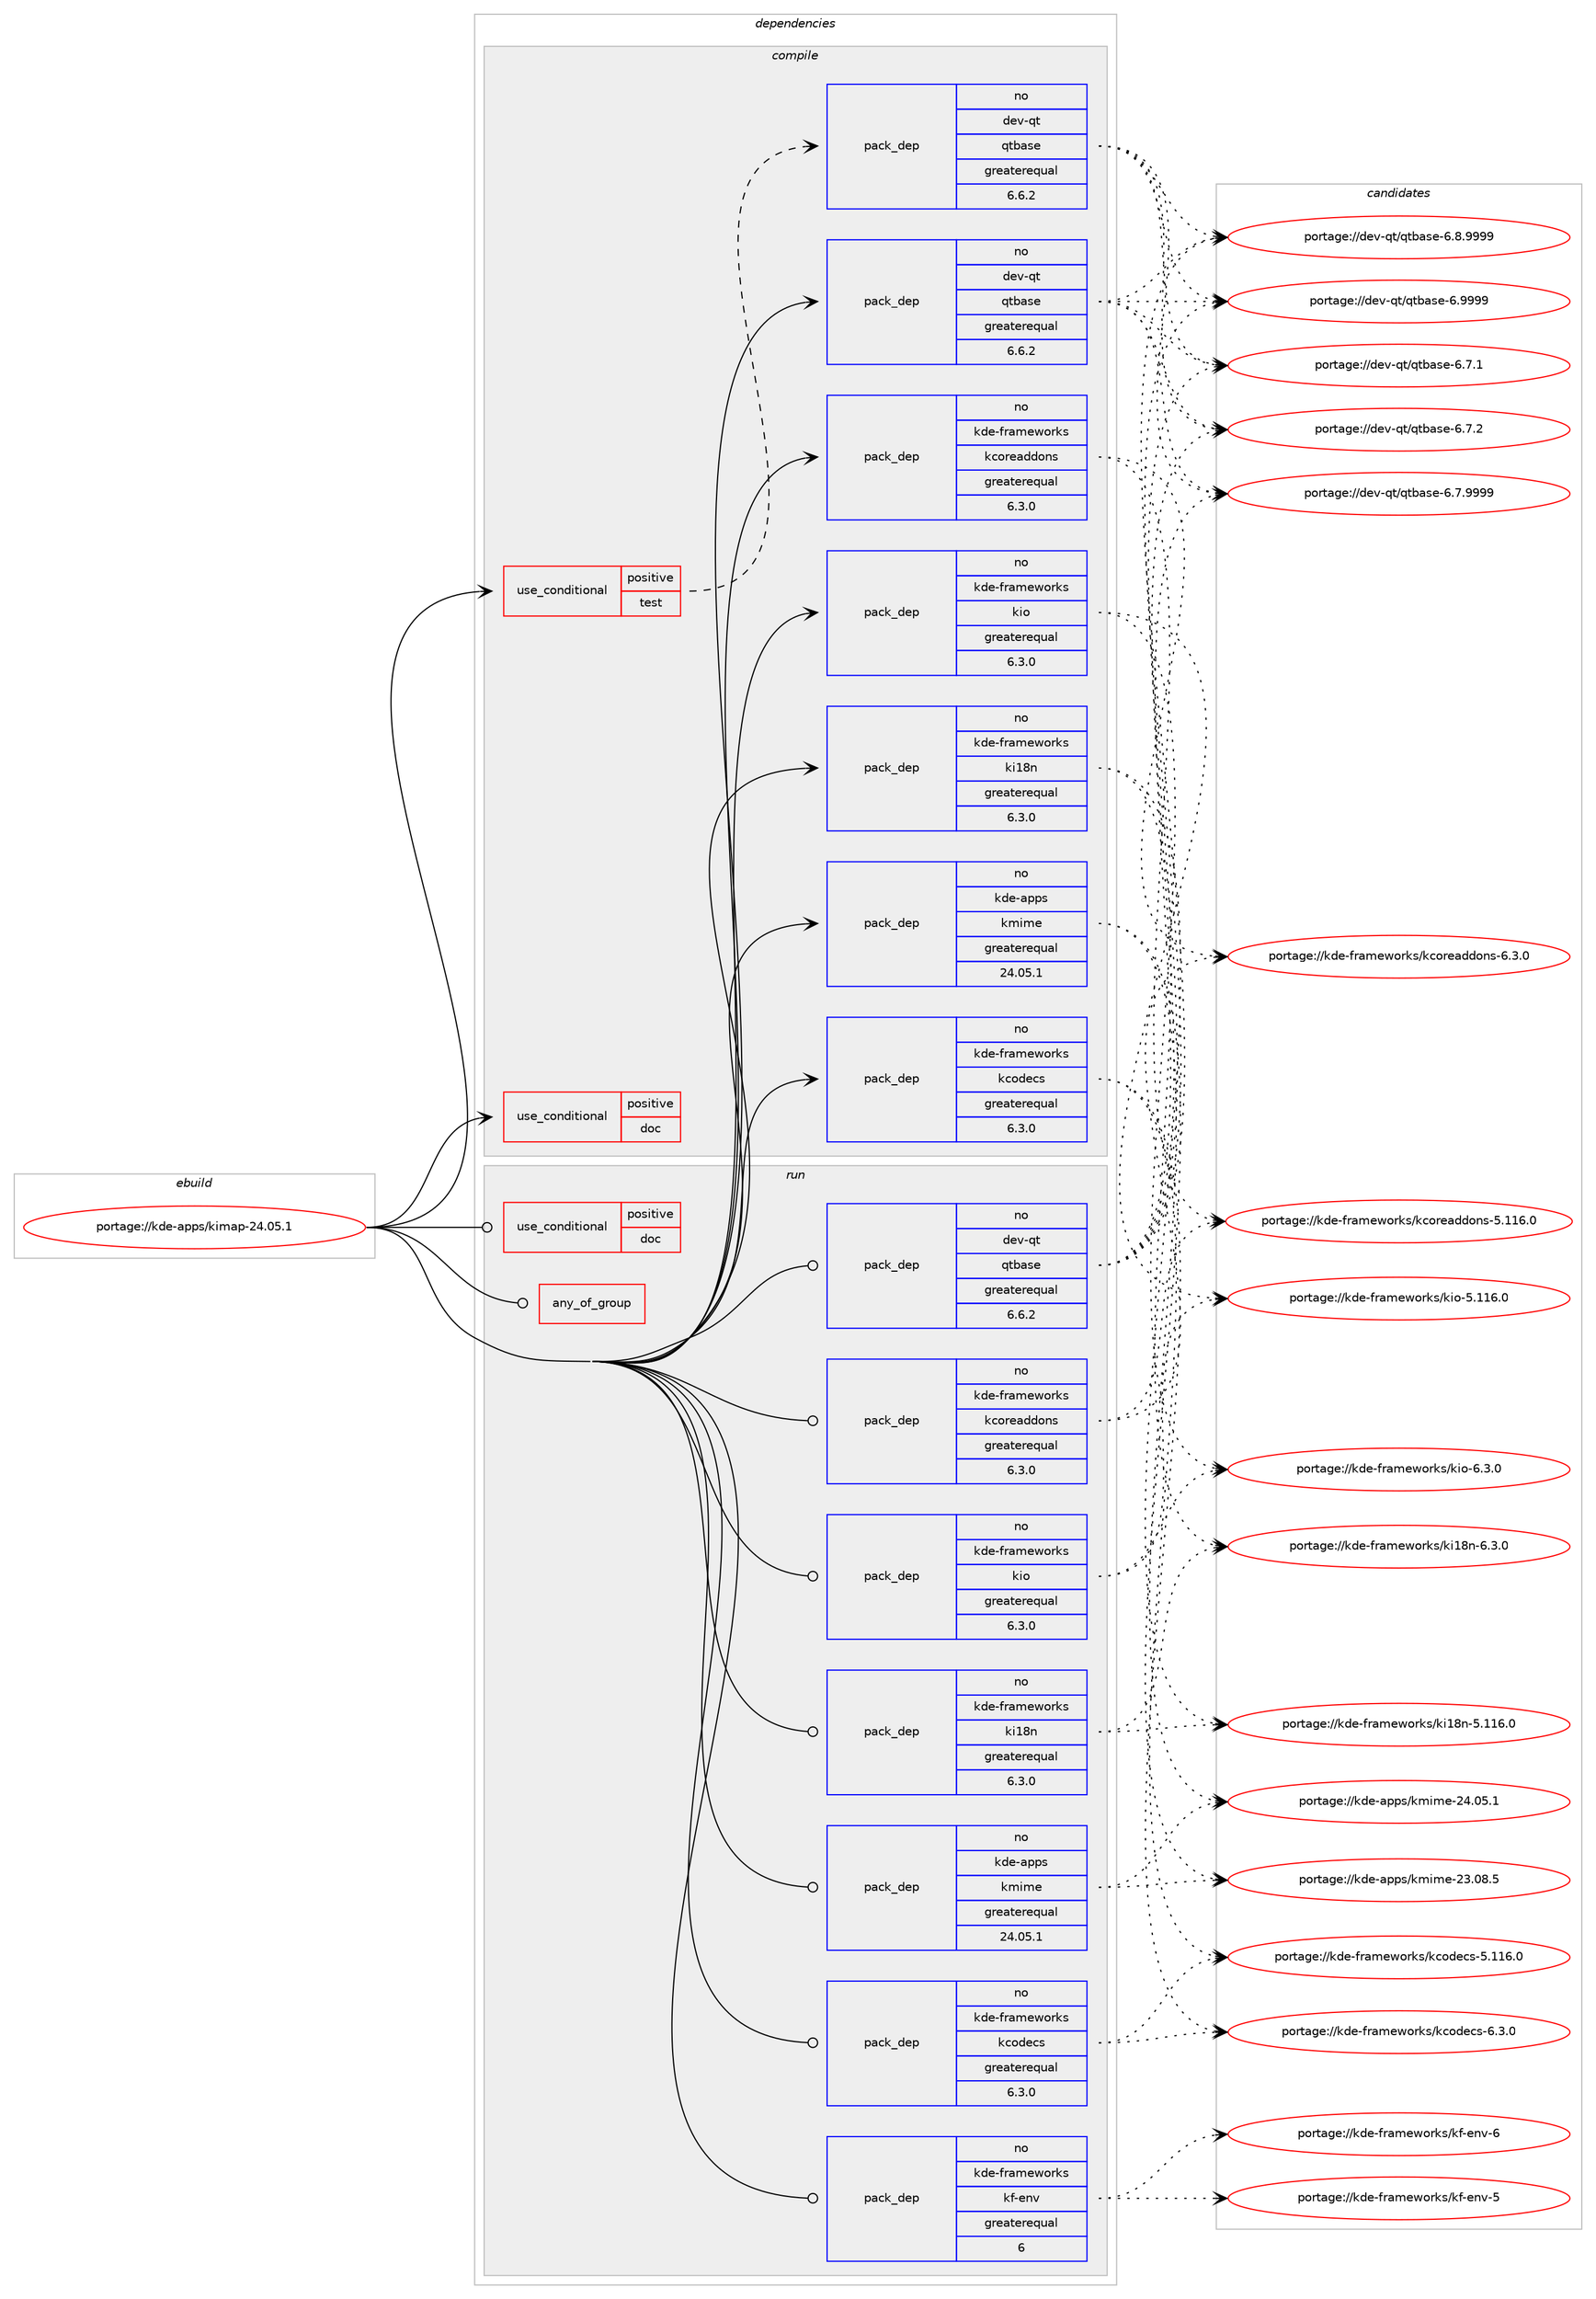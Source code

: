 digraph prolog {

# *************
# Graph options
# *************

newrank=true;
concentrate=true;
compound=true;
graph [rankdir=LR,fontname=Helvetica,fontsize=10,ranksep=1.5];#, ranksep=2.5, nodesep=0.2];
edge  [arrowhead=vee];
node  [fontname=Helvetica,fontsize=10];

# **********
# The ebuild
# **********

subgraph cluster_leftcol {
color=gray;
rank=same;
label=<<i>ebuild</i>>;
id [label="portage://kde-apps/kimap-24.05.1", color=red, width=4, href="../kde-apps/kimap-24.05.1.svg"];
}

# ****************
# The dependencies
# ****************

subgraph cluster_midcol {
color=gray;
label=<<i>dependencies</i>>;
subgraph cluster_compile {
fillcolor="#eeeeee";
style=filled;
label=<<i>compile</i>>;
subgraph cond65720 {
dependency128997 [label=<<TABLE BORDER="0" CELLBORDER="1" CELLSPACING="0" CELLPADDING="4"><TR><TD ROWSPAN="3" CELLPADDING="10">use_conditional</TD></TR><TR><TD>positive</TD></TR><TR><TD>doc</TD></TR></TABLE>>, shape=none, color=red];
# *** BEGIN UNKNOWN DEPENDENCY TYPE (TODO) ***
# dependency128997 -> package_dependency(portage://kde-apps/kimap-24.05.1,install,no,dev-qt,qt-docs,none,[,,],[slot(6)],[])
# *** END UNKNOWN DEPENDENCY TYPE (TODO) ***

}
id:e -> dependency128997:w [weight=20,style="solid",arrowhead="vee"];
subgraph cond65721 {
dependency128998 [label=<<TABLE BORDER="0" CELLBORDER="1" CELLSPACING="0" CELLPADDING="4"><TR><TD ROWSPAN="3" CELLPADDING="10">use_conditional</TD></TR><TR><TD>positive</TD></TR><TR><TD>test</TD></TR></TABLE>>, shape=none, color=red];
subgraph pack61492 {
dependency128999 [label=<<TABLE BORDER="0" CELLBORDER="1" CELLSPACING="0" CELLPADDING="4" WIDTH="220"><TR><TD ROWSPAN="6" CELLPADDING="30">pack_dep</TD></TR><TR><TD WIDTH="110">no</TD></TR><TR><TD>dev-qt</TD></TR><TR><TD>qtbase</TD></TR><TR><TD>greaterequal</TD></TR><TR><TD>6.6.2</TD></TR></TABLE>>, shape=none, color=blue];
}
dependency128998:e -> dependency128999:w [weight=20,style="dashed",arrowhead="vee"];
}
id:e -> dependency128998:w [weight=20,style="solid",arrowhead="vee"];
# *** BEGIN UNKNOWN DEPENDENCY TYPE (TODO) ***
# id -> package_dependency(portage://kde-apps/kimap-24.05.1,install,no,dev-libs,cyrus-sasl,none,[,,],[],[])
# *** END UNKNOWN DEPENDENCY TYPE (TODO) ***

subgraph pack61493 {
dependency129000 [label=<<TABLE BORDER="0" CELLBORDER="1" CELLSPACING="0" CELLPADDING="4" WIDTH="220"><TR><TD ROWSPAN="6" CELLPADDING="30">pack_dep</TD></TR><TR><TD WIDTH="110">no</TD></TR><TR><TD>dev-qt</TD></TR><TR><TD>qtbase</TD></TR><TR><TD>greaterequal</TD></TR><TR><TD>6.6.2</TD></TR></TABLE>>, shape=none, color=blue];
}
id:e -> dependency129000:w [weight=20,style="solid",arrowhead="vee"];
# *** BEGIN UNKNOWN DEPENDENCY TYPE (TODO) ***
# id -> package_dependency(portage://kde-apps/kimap-24.05.1,install,no,dev-qt,qtbase,none,[,,],[slot(6)],[])
# *** END UNKNOWN DEPENDENCY TYPE (TODO) ***

subgraph pack61494 {
dependency129001 [label=<<TABLE BORDER="0" CELLBORDER="1" CELLSPACING="0" CELLPADDING="4" WIDTH="220"><TR><TD ROWSPAN="6" CELLPADDING="30">pack_dep</TD></TR><TR><TD WIDTH="110">no</TD></TR><TR><TD>kde-apps</TD></TR><TR><TD>kmime</TD></TR><TR><TD>greaterequal</TD></TR><TR><TD>24.05.1</TD></TR></TABLE>>, shape=none, color=blue];
}
id:e -> dependency129001:w [weight=20,style="solid",arrowhead="vee"];
subgraph pack61495 {
dependency129002 [label=<<TABLE BORDER="0" CELLBORDER="1" CELLSPACING="0" CELLPADDING="4" WIDTH="220"><TR><TD ROWSPAN="6" CELLPADDING="30">pack_dep</TD></TR><TR><TD WIDTH="110">no</TD></TR><TR><TD>kde-frameworks</TD></TR><TR><TD>kcodecs</TD></TR><TR><TD>greaterequal</TD></TR><TR><TD>6.3.0</TD></TR></TABLE>>, shape=none, color=blue];
}
id:e -> dependency129002:w [weight=20,style="solid",arrowhead="vee"];
subgraph pack61496 {
dependency129003 [label=<<TABLE BORDER="0" CELLBORDER="1" CELLSPACING="0" CELLPADDING="4" WIDTH="220"><TR><TD ROWSPAN="6" CELLPADDING="30">pack_dep</TD></TR><TR><TD WIDTH="110">no</TD></TR><TR><TD>kde-frameworks</TD></TR><TR><TD>kcoreaddons</TD></TR><TR><TD>greaterequal</TD></TR><TR><TD>6.3.0</TD></TR></TABLE>>, shape=none, color=blue];
}
id:e -> dependency129003:w [weight=20,style="solid",arrowhead="vee"];
subgraph pack61497 {
dependency129004 [label=<<TABLE BORDER="0" CELLBORDER="1" CELLSPACING="0" CELLPADDING="4" WIDTH="220"><TR><TD ROWSPAN="6" CELLPADDING="30">pack_dep</TD></TR><TR><TD WIDTH="110">no</TD></TR><TR><TD>kde-frameworks</TD></TR><TR><TD>ki18n</TD></TR><TR><TD>greaterequal</TD></TR><TR><TD>6.3.0</TD></TR></TABLE>>, shape=none, color=blue];
}
id:e -> dependency129004:w [weight=20,style="solid",arrowhead="vee"];
subgraph pack61498 {
dependency129005 [label=<<TABLE BORDER="0" CELLBORDER="1" CELLSPACING="0" CELLPADDING="4" WIDTH="220"><TR><TD ROWSPAN="6" CELLPADDING="30">pack_dep</TD></TR><TR><TD WIDTH="110">no</TD></TR><TR><TD>kde-frameworks</TD></TR><TR><TD>kio</TD></TR><TR><TD>greaterequal</TD></TR><TR><TD>6.3.0</TD></TR></TABLE>>, shape=none, color=blue];
}
id:e -> dependency129005:w [weight=20,style="solid",arrowhead="vee"];
}
subgraph cluster_compileandrun {
fillcolor="#eeeeee";
style=filled;
label=<<i>compile and run</i>>;
}
subgraph cluster_run {
fillcolor="#eeeeee";
style=filled;
label=<<i>run</i>>;
subgraph any1633 {
dependency129006 [label=<<TABLE BORDER="0" CELLBORDER="1" CELLSPACING="0" CELLPADDING="4"><TR><TD CELLPADDING="10">any_of_group</TD></TR></TABLE>>, shape=none, color=red];# *** BEGIN UNKNOWN DEPENDENCY TYPE (TODO) ***
# dependency129006 -> package_dependency(portage://kde-apps/kimap-24.05.1,run,no,kde-frameworks,breeze-icons,none,[,,],any_different_slot,[])
# *** END UNKNOWN DEPENDENCY TYPE (TODO) ***

# *** BEGIN UNKNOWN DEPENDENCY TYPE (TODO) ***
# dependency129006 -> package_dependency(portage://kde-apps/kimap-24.05.1,run,no,kde-frameworks,oxygen-icons,none,[,,],any_different_slot,[])
# *** END UNKNOWN DEPENDENCY TYPE (TODO) ***

}
id:e -> dependency129006:w [weight=20,style="solid",arrowhead="odot"];
subgraph cond65722 {
dependency129007 [label=<<TABLE BORDER="0" CELLBORDER="1" CELLSPACING="0" CELLPADDING="4"><TR><TD ROWSPAN="3" CELLPADDING="10">use_conditional</TD></TR><TR><TD>positive</TD></TR><TR><TD>doc</TD></TR></TABLE>>, shape=none, color=red];
# *** BEGIN UNKNOWN DEPENDENCY TYPE (TODO) ***
# dependency129007 -> package_dependency(portage://kde-apps/kimap-24.05.1,run,no,dev-qt,qt-docs,none,[,,],[slot(6)],[])
# *** END UNKNOWN DEPENDENCY TYPE (TODO) ***

}
id:e -> dependency129007:w [weight=20,style="solid",arrowhead="odot"];
# *** BEGIN UNKNOWN DEPENDENCY TYPE (TODO) ***
# id -> package_dependency(portage://kde-apps/kimap-24.05.1,run,no,dev-libs,cyrus-sasl,none,[,,],[],[])
# *** END UNKNOWN DEPENDENCY TYPE (TODO) ***

subgraph pack61499 {
dependency129008 [label=<<TABLE BORDER="0" CELLBORDER="1" CELLSPACING="0" CELLPADDING="4" WIDTH="220"><TR><TD ROWSPAN="6" CELLPADDING="30">pack_dep</TD></TR><TR><TD WIDTH="110">no</TD></TR><TR><TD>dev-qt</TD></TR><TR><TD>qtbase</TD></TR><TR><TD>greaterequal</TD></TR><TR><TD>6.6.2</TD></TR></TABLE>>, shape=none, color=blue];
}
id:e -> dependency129008:w [weight=20,style="solid",arrowhead="odot"];
# *** BEGIN UNKNOWN DEPENDENCY TYPE (TODO) ***
# id -> package_dependency(portage://kde-apps/kimap-24.05.1,run,no,dev-qt,qtbase,none,[,,],[slot(6)],[])
# *** END UNKNOWN DEPENDENCY TYPE (TODO) ***

subgraph pack61500 {
dependency129009 [label=<<TABLE BORDER="0" CELLBORDER="1" CELLSPACING="0" CELLPADDING="4" WIDTH="220"><TR><TD ROWSPAN="6" CELLPADDING="30">pack_dep</TD></TR><TR><TD WIDTH="110">no</TD></TR><TR><TD>kde-apps</TD></TR><TR><TD>kmime</TD></TR><TR><TD>greaterequal</TD></TR><TR><TD>24.05.1</TD></TR></TABLE>>, shape=none, color=blue];
}
id:e -> dependency129009:w [weight=20,style="solid",arrowhead="odot"];
subgraph pack61501 {
dependency129010 [label=<<TABLE BORDER="0" CELLBORDER="1" CELLSPACING="0" CELLPADDING="4" WIDTH="220"><TR><TD ROWSPAN="6" CELLPADDING="30">pack_dep</TD></TR><TR><TD WIDTH="110">no</TD></TR><TR><TD>kde-frameworks</TD></TR><TR><TD>kcodecs</TD></TR><TR><TD>greaterequal</TD></TR><TR><TD>6.3.0</TD></TR></TABLE>>, shape=none, color=blue];
}
id:e -> dependency129010:w [weight=20,style="solid",arrowhead="odot"];
subgraph pack61502 {
dependency129011 [label=<<TABLE BORDER="0" CELLBORDER="1" CELLSPACING="0" CELLPADDING="4" WIDTH="220"><TR><TD ROWSPAN="6" CELLPADDING="30">pack_dep</TD></TR><TR><TD WIDTH="110">no</TD></TR><TR><TD>kde-frameworks</TD></TR><TR><TD>kcoreaddons</TD></TR><TR><TD>greaterequal</TD></TR><TR><TD>6.3.0</TD></TR></TABLE>>, shape=none, color=blue];
}
id:e -> dependency129011:w [weight=20,style="solid",arrowhead="odot"];
subgraph pack61503 {
dependency129012 [label=<<TABLE BORDER="0" CELLBORDER="1" CELLSPACING="0" CELLPADDING="4" WIDTH="220"><TR><TD ROWSPAN="6" CELLPADDING="30">pack_dep</TD></TR><TR><TD WIDTH="110">no</TD></TR><TR><TD>kde-frameworks</TD></TR><TR><TD>kf-env</TD></TR><TR><TD>greaterequal</TD></TR><TR><TD>6</TD></TR></TABLE>>, shape=none, color=blue];
}
id:e -> dependency129012:w [weight=20,style="solid",arrowhead="odot"];
subgraph pack61504 {
dependency129013 [label=<<TABLE BORDER="0" CELLBORDER="1" CELLSPACING="0" CELLPADDING="4" WIDTH="220"><TR><TD ROWSPAN="6" CELLPADDING="30">pack_dep</TD></TR><TR><TD WIDTH="110">no</TD></TR><TR><TD>kde-frameworks</TD></TR><TR><TD>ki18n</TD></TR><TR><TD>greaterequal</TD></TR><TR><TD>6.3.0</TD></TR></TABLE>>, shape=none, color=blue];
}
id:e -> dependency129013:w [weight=20,style="solid",arrowhead="odot"];
subgraph pack61505 {
dependency129014 [label=<<TABLE BORDER="0" CELLBORDER="1" CELLSPACING="0" CELLPADDING="4" WIDTH="220"><TR><TD ROWSPAN="6" CELLPADDING="30">pack_dep</TD></TR><TR><TD WIDTH="110">no</TD></TR><TR><TD>kde-frameworks</TD></TR><TR><TD>kio</TD></TR><TR><TD>greaterequal</TD></TR><TR><TD>6.3.0</TD></TR></TABLE>>, shape=none, color=blue];
}
id:e -> dependency129014:w [weight=20,style="solid",arrowhead="odot"];
# *** BEGIN UNKNOWN DEPENDENCY TYPE (TODO) ***
# id -> package_dependency(portage://kde-apps/kimap-24.05.1,run,weak,kde-apps,kimap,none,[,,],[slot(5)],[])
# *** END UNKNOWN DEPENDENCY TYPE (TODO) ***

}
}

# **************
# The candidates
# **************

subgraph cluster_choices {
rank=same;
color=gray;
label=<<i>candidates</i>>;

subgraph choice61492 {
color=black;
nodesep=1;
choice10010111845113116471131169897115101455446554649 [label="portage://dev-qt/qtbase-6.7.1", color=red, width=4,href="../dev-qt/qtbase-6.7.1.svg"];
choice10010111845113116471131169897115101455446554650 [label="portage://dev-qt/qtbase-6.7.2", color=red, width=4,href="../dev-qt/qtbase-6.7.2.svg"];
choice10010111845113116471131169897115101455446554657575757 [label="portage://dev-qt/qtbase-6.7.9999", color=red, width=4,href="../dev-qt/qtbase-6.7.9999.svg"];
choice10010111845113116471131169897115101455446564657575757 [label="portage://dev-qt/qtbase-6.8.9999", color=red, width=4,href="../dev-qt/qtbase-6.8.9999.svg"];
choice1001011184511311647113116989711510145544657575757 [label="portage://dev-qt/qtbase-6.9999", color=red, width=4,href="../dev-qt/qtbase-6.9999.svg"];
dependency128999:e -> choice10010111845113116471131169897115101455446554649:w [style=dotted,weight="100"];
dependency128999:e -> choice10010111845113116471131169897115101455446554650:w [style=dotted,weight="100"];
dependency128999:e -> choice10010111845113116471131169897115101455446554657575757:w [style=dotted,weight="100"];
dependency128999:e -> choice10010111845113116471131169897115101455446564657575757:w [style=dotted,weight="100"];
dependency128999:e -> choice1001011184511311647113116989711510145544657575757:w [style=dotted,weight="100"];
}
subgraph choice61493 {
color=black;
nodesep=1;
choice10010111845113116471131169897115101455446554649 [label="portage://dev-qt/qtbase-6.7.1", color=red, width=4,href="../dev-qt/qtbase-6.7.1.svg"];
choice10010111845113116471131169897115101455446554650 [label="portage://dev-qt/qtbase-6.7.2", color=red, width=4,href="../dev-qt/qtbase-6.7.2.svg"];
choice10010111845113116471131169897115101455446554657575757 [label="portage://dev-qt/qtbase-6.7.9999", color=red, width=4,href="../dev-qt/qtbase-6.7.9999.svg"];
choice10010111845113116471131169897115101455446564657575757 [label="portage://dev-qt/qtbase-6.8.9999", color=red, width=4,href="../dev-qt/qtbase-6.8.9999.svg"];
choice1001011184511311647113116989711510145544657575757 [label="portage://dev-qt/qtbase-6.9999", color=red, width=4,href="../dev-qt/qtbase-6.9999.svg"];
dependency129000:e -> choice10010111845113116471131169897115101455446554649:w [style=dotted,weight="100"];
dependency129000:e -> choice10010111845113116471131169897115101455446554650:w [style=dotted,weight="100"];
dependency129000:e -> choice10010111845113116471131169897115101455446554657575757:w [style=dotted,weight="100"];
dependency129000:e -> choice10010111845113116471131169897115101455446564657575757:w [style=dotted,weight="100"];
dependency129000:e -> choice1001011184511311647113116989711510145544657575757:w [style=dotted,weight="100"];
}
subgraph choice61494 {
color=black;
nodesep=1;
choice1071001014597112112115471071091051091014550514648564653 [label="portage://kde-apps/kmime-23.08.5", color=red, width=4,href="../kde-apps/kmime-23.08.5.svg"];
choice1071001014597112112115471071091051091014550524648534649 [label="portage://kde-apps/kmime-24.05.1", color=red, width=4,href="../kde-apps/kmime-24.05.1.svg"];
dependency129001:e -> choice1071001014597112112115471071091051091014550514648564653:w [style=dotted,weight="100"];
dependency129001:e -> choice1071001014597112112115471071091051091014550524648534649:w [style=dotted,weight="100"];
}
subgraph choice61495 {
color=black;
nodesep=1;
choice10710010145102114971091011191111141071154710799111100101991154553464949544648 [label="portage://kde-frameworks/kcodecs-5.116.0", color=red, width=4,href="../kde-frameworks/kcodecs-5.116.0.svg"];
choice1071001014510211497109101119111114107115471079911110010199115455446514648 [label="portage://kde-frameworks/kcodecs-6.3.0", color=red, width=4,href="../kde-frameworks/kcodecs-6.3.0.svg"];
dependency129002:e -> choice10710010145102114971091011191111141071154710799111100101991154553464949544648:w [style=dotted,weight="100"];
dependency129002:e -> choice1071001014510211497109101119111114107115471079911110010199115455446514648:w [style=dotted,weight="100"];
}
subgraph choice61496 {
color=black;
nodesep=1;
choice10710010145102114971091011191111141071154710799111114101971001001111101154553464949544648 [label="portage://kde-frameworks/kcoreaddons-5.116.0", color=red, width=4,href="../kde-frameworks/kcoreaddons-5.116.0.svg"];
choice1071001014510211497109101119111114107115471079911111410197100100111110115455446514648 [label="portage://kde-frameworks/kcoreaddons-6.3.0", color=red, width=4,href="../kde-frameworks/kcoreaddons-6.3.0.svg"];
dependency129003:e -> choice10710010145102114971091011191111141071154710799111114101971001001111101154553464949544648:w [style=dotted,weight="100"];
dependency129003:e -> choice1071001014510211497109101119111114107115471079911111410197100100111110115455446514648:w [style=dotted,weight="100"];
}
subgraph choice61497 {
color=black;
nodesep=1;
choice10710010145102114971091011191111141071154710710549561104553464949544648 [label="portage://kde-frameworks/ki18n-5.116.0", color=red, width=4,href="../kde-frameworks/ki18n-5.116.0.svg"];
choice1071001014510211497109101119111114107115471071054956110455446514648 [label="portage://kde-frameworks/ki18n-6.3.0", color=red, width=4,href="../kde-frameworks/ki18n-6.3.0.svg"];
dependency129004:e -> choice10710010145102114971091011191111141071154710710549561104553464949544648:w [style=dotted,weight="100"];
dependency129004:e -> choice1071001014510211497109101119111114107115471071054956110455446514648:w [style=dotted,weight="100"];
}
subgraph choice61498 {
color=black;
nodesep=1;
choice1071001014510211497109101119111114107115471071051114553464949544648 [label="portage://kde-frameworks/kio-5.116.0", color=red, width=4,href="../kde-frameworks/kio-5.116.0.svg"];
choice107100101451021149710910111911111410711547107105111455446514648 [label="portage://kde-frameworks/kio-6.3.0", color=red, width=4,href="../kde-frameworks/kio-6.3.0.svg"];
dependency129005:e -> choice1071001014510211497109101119111114107115471071051114553464949544648:w [style=dotted,weight="100"];
dependency129005:e -> choice107100101451021149710910111911111410711547107105111455446514648:w [style=dotted,weight="100"];
}
subgraph choice61499 {
color=black;
nodesep=1;
choice10010111845113116471131169897115101455446554649 [label="portage://dev-qt/qtbase-6.7.1", color=red, width=4,href="../dev-qt/qtbase-6.7.1.svg"];
choice10010111845113116471131169897115101455446554650 [label="portage://dev-qt/qtbase-6.7.2", color=red, width=4,href="../dev-qt/qtbase-6.7.2.svg"];
choice10010111845113116471131169897115101455446554657575757 [label="portage://dev-qt/qtbase-6.7.9999", color=red, width=4,href="../dev-qt/qtbase-6.7.9999.svg"];
choice10010111845113116471131169897115101455446564657575757 [label="portage://dev-qt/qtbase-6.8.9999", color=red, width=4,href="../dev-qt/qtbase-6.8.9999.svg"];
choice1001011184511311647113116989711510145544657575757 [label="portage://dev-qt/qtbase-6.9999", color=red, width=4,href="../dev-qt/qtbase-6.9999.svg"];
dependency129008:e -> choice10010111845113116471131169897115101455446554649:w [style=dotted,weight="100"];
dependency129008:e -> choice10010111845113116471131169897115101455446554650:w [style=dotted,weight="100"];
dependency129008:e -> choice10010111845113116471131169897115101455446554657575757:w [style=dotted,weight="100"];
dependency129008:e -> choice10010111845113116471131169897115101455446564657575757:w [style=dotted,weight="100"];
dependency129008:e -> choice1001011184511311647113116989711510145544657575757:w [style=dotted,weight="100"];
}
subgraph choice61500 {
color=black;
nodesep=1;
choice1071001014597112112115471071091051091014550514648564653 [label="portage://kde-apps/kmime-23.08.5", color=red, width=4,href="../kde-apps/kmime-23.08.5.svg"];
choice1071001014597112112115471071091051091014550524648534649 [label="portage://kde-apps/kmime-24.05.1", color=red, width=4,href="../kde-apps/kmime-24.05.1.svg"];
dependency129009:e -> choice1071001014597112112115471071091051091014550514648564653:w [style=dotted,weight="100"];
dependency129009:e -> choice1071001014597112112115471071091051091014550524648534649:w [style=dotted,weight="100"];
}
subgraph choice61501 {
color=black;
nodesep=1;
choice10710010145102114971091011191111141071154710799111100101991154553464949544648 [label="portage://kde-frameworks/kcodecs-5.116.0", color=red, width=4,href="../kde-frameworks/kcodecs-5.116.0.svg"];
choice1071001014510211497109101119111114107115471079911110010199115455446514648 [label="portage://kde-frameworks/kcodecs-6.3.0", color=red, width=4,href="../kde-frameworks/kcodecs-6.3.0.svg"];
dependency129010:e -> choice10710010145102114971091011191111141071154710799111100101991154553464949544648:w [style=dotted,weight="100"];
dependency129010:e -> choice1071001014510211497109101119111114107115471079911110010199115455446514648:w [style=dotted,weight="100"];
}
subgraph choice61502 {
color=black;
nodesep=1;
choice10710010145102114971091011191111141071154710799111114101971001001111101154553464949544648 [label="portage://kde-frameworks/kcoreaddons-5.116.0", color=red, width=4,href="../kde-frameworks/kcoreaddons-5.116.0.svg"];
choice1071001014510211497109101119111114107115471079911111410197100100111110115455446514648 [label="portage://kde-frameworks/kcoreaddons-6.3.0", color=red, width=4,href="../kde-frameworks/kcoreaddons-6.3.0.svg"];
dependency129011:e -> choice10710010145102114971091011191111141071154710799111114101971001001111101154553464949544648:w [style=dotted,weight="100"];
dependency129011:e -> choice1071001014510211497109101119111114107115471079911111410197100100111110115455446514648:w [style=dotted,weight="100"];
}
subgraph choice61503 {
color=black;
nodesep=1;
choice107100101451021149710910111911111410711547107102451011101184553 [label="portage://kde-frameworks/kf-env-5", color=red, width=4,href="../kde-frameworks/kf-env-5.svg"];
choice107100101451021149710910111911111410711547107102451011101184554 [label="portage://kde-frameworks/kf-env-6", color=red, width=4,href="../kde-frameworks/kf-env-6.svg"];
dependency129012:e -> choice107100101451021149710910111911111410711547107102451011101184553:w [style=dotted,weight="100"];
dependency129012:e -> choice107100101451021149710910111911111410711547107102451011101184554:w [style=dotted,weight="100"];
}
subgraph choice61504 {
color=black;
nodesep=1;
choice10710010145102114971091011191111141071154710710549561104553464949544648 [label="portage://kde-frameworks/ki18n-5.116.0", color=red, width=4,href="../kde-frameworks/ki18n-5.116.0.svg"];
choice1071001014510211497109101119111114107115471071054956110455446514648 [label="portage://kde-frameworks/ki18n-6.3.0", color=red, width=4,href="../kde-frameworks/ki18n-6.3.0.svg"];
dependency129013:e -> choice10710010145102114971091011191111141071154710710549561104553464949544648:w [style=dotted,weight="100"];
dependency129013:e -> choice1071001014510211497109101119111114107115471071054956110455446514648:w [style=dotted,weight="100"];
}
subgraph choice61505 {
color=black;
nodesep=1;
choice1071001014510211497109101119111114107115471071051114553464949544648 [label="portage://kde-frameworks/kio-5.116.0", color=red, width=4,href="../kde-frameworks/kio-5.116.0.svg"];
choice107100101451021149710910111911111410711547107105111455446514648 [label="portage://kde-frameworks/kio-6.3.0", color=red, width=4,href="../kde-frameworks/kio-6.3.0.svg"];
dependency129014:e -> choice1071001014510211497109101119111114107115471071051114553464949544648:w [style=dotted,weight="100"];
dependency129014:e -> choice107100101451021149710910111911111410711547107105111455446514648:w [style=dotted,weight="100"];
}
}

}
